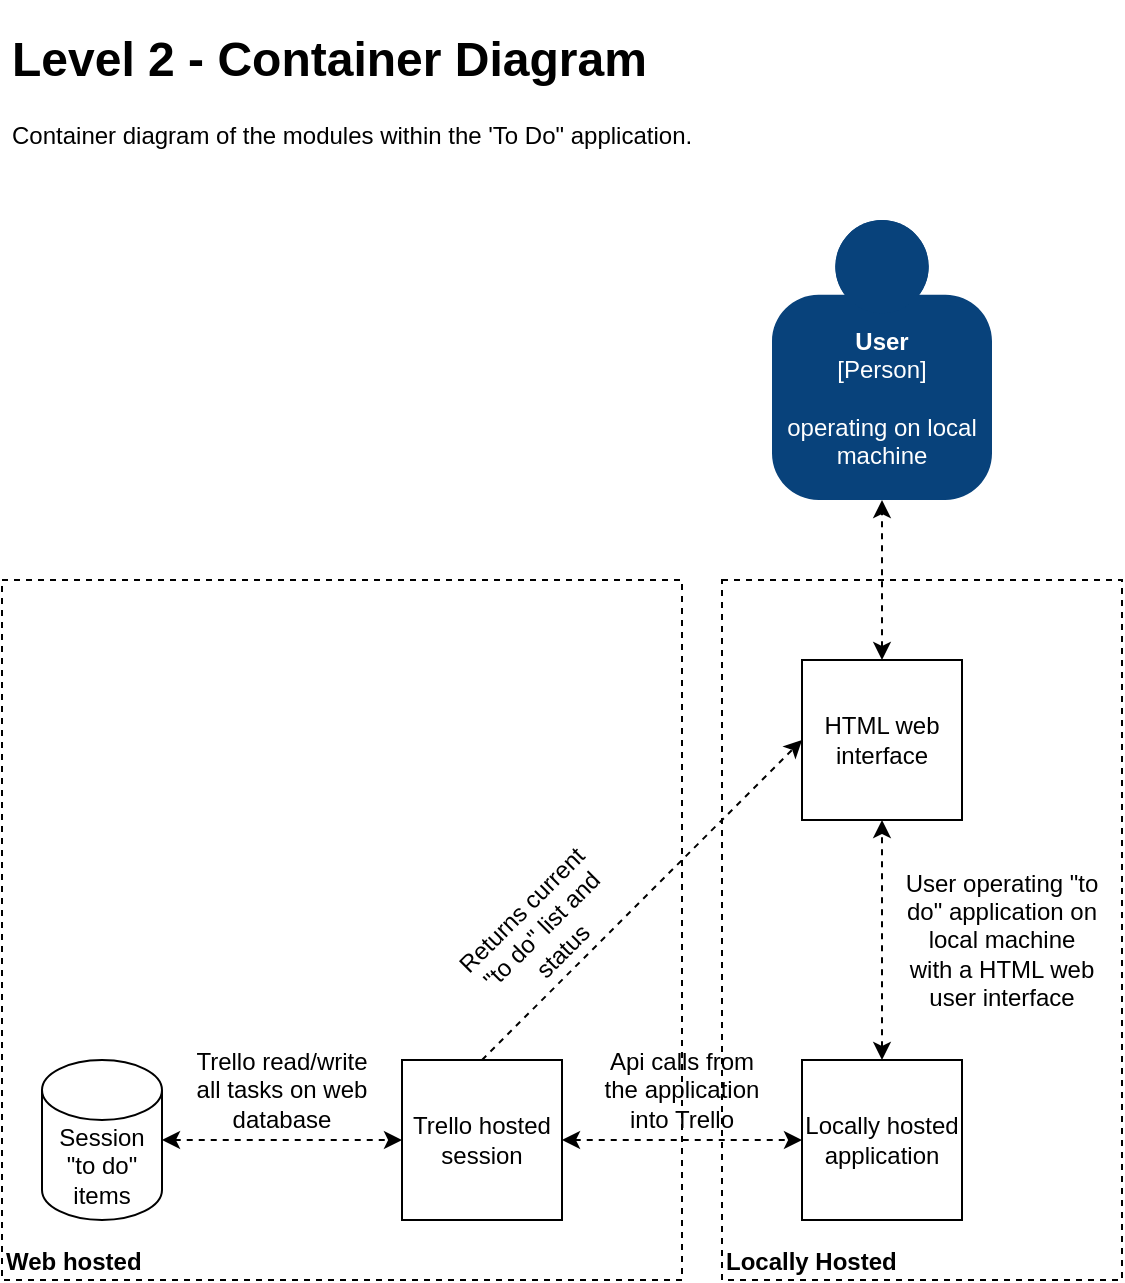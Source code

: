 <mxfile version="14.1.1" type="device"><diagram id="uQAjVuVTs9a8hgOgOhVi" name="Page-1"><mxGraphModel dx="988" dy="637" grid="1" gridSize="10" guides="1" tooltips="1" connect="1" arrows="1" fold="1" page="1" pageScale="1" pageWidth="827" pageHeight="1169" math="0" shadow="0"><root><mxCell id="0"/><mxCell id="1" parent="0"/><mxCell id="tzysUv7s3EBPACGET1_x-1" value="Web hosted&amp;nbsp;" style="rounded=0;whiteSpace=wrap;html=1;fillColor=none;dashed=1;verticalAlign=bottom;align=left;fontStyle=1" parent="1" vertex="1"><mxGeometry x="40" y="320" width="340" height="350" as="geometry"/></mxCell><mxCell id="pr6Tambgzyyb-pMXwTWX-1" value="&lt;h1&gt;Level 2 - Container Diagram&lt;/h1&gt;&lt;p&gt;Container diagram of the modules within the 'To Do&quot; application.&amp;nbsp;&amp;nbsp;&lt;/p&gt;" style="text;html=1;strokeColor=none;fillColor=none;spacing=5;spacingTop=-20;whiteSpace=wrap;overflow=hidden;rounded=0;" parent="1" vertex="1"><mxGeometry x="40" y="40" width="360" height="120" as="geometry"/></mxCell><object placeholders="1" c4Name="User" c4Type="Person" c4Description="operating on local machine" label="&lt;b&gt;%c4Name%&lt;/b&gt;&lt;div&gt;[%c4Type%]&lt;/div&gt;&lt;br&gt;&lt;div&gt;%c4Description%&lt;/div&gt;" id="pr6Tambgzyyb-pMXwTWX-3"><mxCell style="html=1;dashed=0;whitespace=wrap;fillColor=#08427b;strokeColor=none;fontColor=#ffffff;shape=mxgraph.c4.person;align=center;metaEdit=1;points=[[0.5,0,0],[1,0.5,0],[1,0.75,0],[0.75,1,0],[0.5,1,0],[0.25,1,0],[0,0.75,0],[0,0.5,0]];metaData={&quot;c4Type&quot;:{&quot;editable&quot;:false}};whiteSpace=wrap;" parent="1" vertex="1"><mxGeometry x="425" y="140" width="110.0" height="140" as="geometry"/></mxCell></object><mxCell id="pr6Tambgzyyb-pMXwTWX-4" value="HTML web interface" style="whiteSpace=wrap;html=1;aspect=fixed;" parent="1" vertex="1"><mxGeometry x="440" y="360" width="80" height="80" as="geometry"/></mxCell><mxCell id="pr6Tambgzyyb-pMXwTWX-5" value="Trello hosted session" style="whiteSpace=wrap;html=1;aspect=fixed;" parent="1" vertex="1"><mxGeometry x="240" y="560" width="80" height="80" as="geometry"/></mxCell><mxCell id="pr6Tambgzyyb-pMXwTWX-6" value="Locally hosted application" style="whiteSpace=wrap;html=1;aspect=fixed;" parent="1" vertex="1"><mxGeometry x="440" y="560" width="80" height="80" as="geometry"/></mxCell><mxCell id="pr6Tambgzyyb-pMXwTWX-8" value="Session &quot;to do&quot; items" style="shape=cylinder3;whiteSpace=wrap;html=1;boundedLbl=1;backgroundOutline=1;size=15;" parent="1" vertex="1"><mxGeometry x="60" y="560" width="60" height="80" as="geometry"/></mxCell><mxCell id="FRG_8uvj8MBv0ADFJ0cw-2" value="" style="endArrow=classic;startArrow=classic;html=1;dashed=1;exitX=1;exitY=0.5;exitDx=0;exitDy=0;exitPerimeter=0;entryX=0;entryY=0.5;entryDx=0;entryDy=0;" parent="1" source="pr6Tambgzyyb-pMXwTWX-8" target="pr6Tambgzyyb-pMXwTWX-5" edge="1"><mxGeometry width="50" height="50" relative="1" as="geometry"><mxPoint x="390" y="540" as="sourcePoint"/><mxPoint x="440" y="490" as="targetPoint"/></mxGeometry></mxCell><mxCell id="FRG_8uvj8MBv0ADFJ0cw-3" value="" style="endArrow=classic;html=1;dashed=1;exitX=0.5;exitY=0;exitDx=0;exitDy=0;entryX=0;entryY=0.5;entryDx=0;entryDy=0;" parent="1" source="pr6Tambgzyyb-pMXwTWX-5" target="pr6Tambgzyyb-pMXwTWX-4" edge="1"><mxGeometry width="50" height="50" relative="1" as="geometry"><mxPoint x="425" y="460" as="sourcePoint"/><mxPoint x="475" y="410" as="targetPoint"/></mxGeometry></mxCell><mxCell id="FRG_8uvj8MBv0ADFJ0cw-4" value="" style="endArrow=classic;startArrow=classic;html=1;dashed=1;entryX=0.5;entryY=1;entryDx=0;entryDy=0;exitX=0.5;exitY=0;exitDx=0;exitDy=0;" parent="1" source="pr6Tambgzyyb-pMXwTWX-6" target="pr6Tambgzyyb-pMXwTWX-4" edge="1"><mxGeometry width="50" height="50" relative="1" as="geometry"><mxPoint x="200" y="360" as="sourcePoint"/><mxPoint x="250" y="310" as="targetPoint"/></mxGeometry></mxCell><mxCell id="FRG_8uvj8MBv0ADFJ0cw-5" value="" style="endArrow=classic;startArrow=classic;html=1;dashed=1;exitX=1;exitY=0.5;exitDx=0;exitDy=0;entryX=0;entryY=0.5;entryDx=0;entryDy=0;" parent="1" source="pr6Tambgzyyb-pMXwTWX-5" target="pr6Tambgzyyb-pMXwTWX-6" edge="1"><mxGeometry width="50" height="50" relative="1" as="geometry"><mxPoint x="425" y="540" as="sourcePoint"/><mxPoint x="475" y="490" as="targetPoint"/></mxGeometry></mxCell><mxCell id="FRG_8uvj8MBv0ADFJ0cw-6" value="Returns current &quot;to do&quot; list and status" style="text;html=1;strokeColor=none;fillColor=none;align=center;verticalAlign=middle;whiteSpace=wrap;rounded=0;rotation=-45;" parent="1" vertex="1"><mxGeometry x="260" y="475" width="100" height="40" as="geometry"/></mxCell><mxCell id="FRG_8uvj8MBv0ADFJ0cw-7" value="" style="endArrow=classic;startArrow=classic;html=1;dashed=1;entryX=0.5;entryY=1;entryDx=0;entryDy=0;entryPerimeter=0;" parent="1" target="pr6Tambgzyyb-pMXwTWX-3" edge="1"><mxGeometry width="50" height="50" relative="1" as="geometry"><mxPoint x="480" y="360" as="sourcePoint"/><mxPoint x="520" y="440" as="targetPoint"/></mxGeometry></mxCell><mxCell id="FRG_8uvj8MBv0ADFJ0cw-8" value="User operating &quot;to do&quot; application on local machine with a HTML web user interface" style="text;html=1;strokeColor=none;fillColor=none;align=center;verticalAlign=middle;whiteSpace=wrap;rounded=0;" parent="1" vertex="1"><mxGeometry x="490" y="440" width="100" height="120" as="geometry"/></mxCell><mxCell id="FRG_8uvj8MBv0ADFJ0cw-9" value="Trello read/write all tasks on web database" style="text;html=1;strokeColor=none;fillColor=none;align=center;verticalAlign=middle;whiteSpace=wrap;rounded=0;" parent="1" vertex="1"><mxGeometry x="130" y="550" width="100" height="50" as="geometry"/></mxCell><mxCell id="FRG_8uvj8MBv0ADFJ0cw-11" value="Api calls from the application into Trello" style="text;html=1;strokeColor=none;fillColor=none;align=center;verticalAlign=middle;whiteSpace=wrap;rounded=0;" parent="1" vertex="1"><mxGeometry x="335" y="550" width="90" height="50" as="geometry"/></mxCell><mxCell id="JARuGyPX40Rz-ANyUaE8-1" value="Locally Hosted" style="rounded=0;whiteSpace=wrap;html=1;fillColor=none;dashed=1;verticalAlign=bottom;align=left;fontStyle=1" vertex="1" parent="1"><mxGeometry x="400" y="320" width="200" height="350" as="geometry"/></mxCell></root></mxGraphModel></diagram></mxfile>